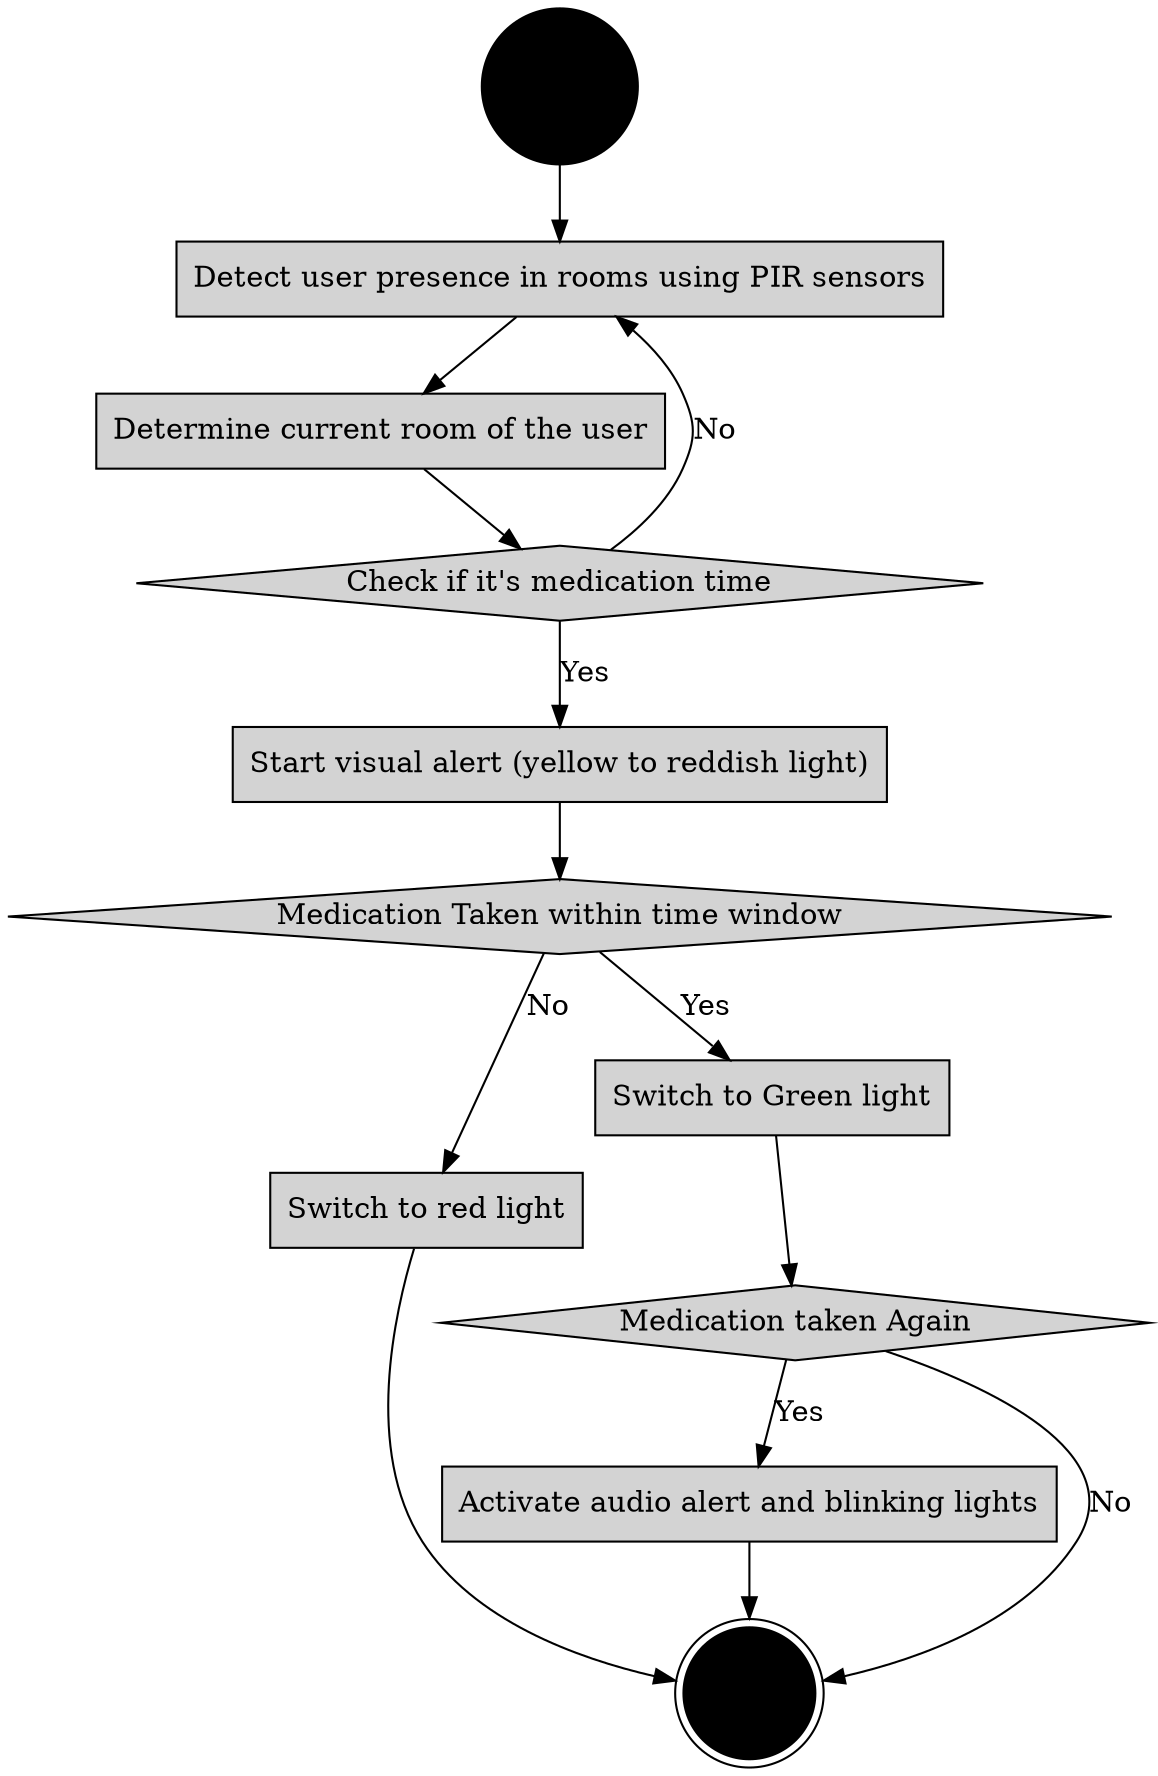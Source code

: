 digraph MedicationReminderWorkflow {
    // Graph style
    rankdir=TB;
    node [shape=rect, style=filled, fillcolor=lightgrey];

    // Nodes
    start [label="Start", shape=circle, fillcolor=black, width=0.3];
    detectPresence [label="Detect user presence in rooms using PIR sensors"];
    determineRoom [label="Determine current room of the user"];
    checkIfMedicationTime [label="Check if it's medication time", shape=diamond];
    startVisualAlert [label="Start visual alert (yellow to reddish light)"];
    timeWindowPasses [label="Medication Taken within time window", shape=diamond];
    switchToRed [label="Switch to red light"];
    switchToGreen [label="Switch to Green light"];
    audioAlert [label="Activate audio alert and blinking lights"];
    medicationTaken [label="Medication taken Again", shape=diamond];
    end [label="End", shape=doublecircle, fillcolor=black, width=0.3];

    // Edges
    start -> detectPresence;
    detectPresence -> determineRoom;
    determineRoom -> checkIfMedicationTime;
    checkIfMedicationTime -> startVisualAlert [label="Yes"];
    checkIfMedicationTime -> detectPresence [label="No"];
    startVisualAlert -> timeWindowPasses;
    timeWindowPasses -> switchToRed [label="No"];
    timeWindowPasses -> switchToGreen [label="Yes"];
    switchToRed -> end;
    switchToGreen -> medicationTaken
    medicationTaken -> audioAlert [label="Yes"];
    medicationTaken -> end [label="No"];
    audioAlert -> end;
}

